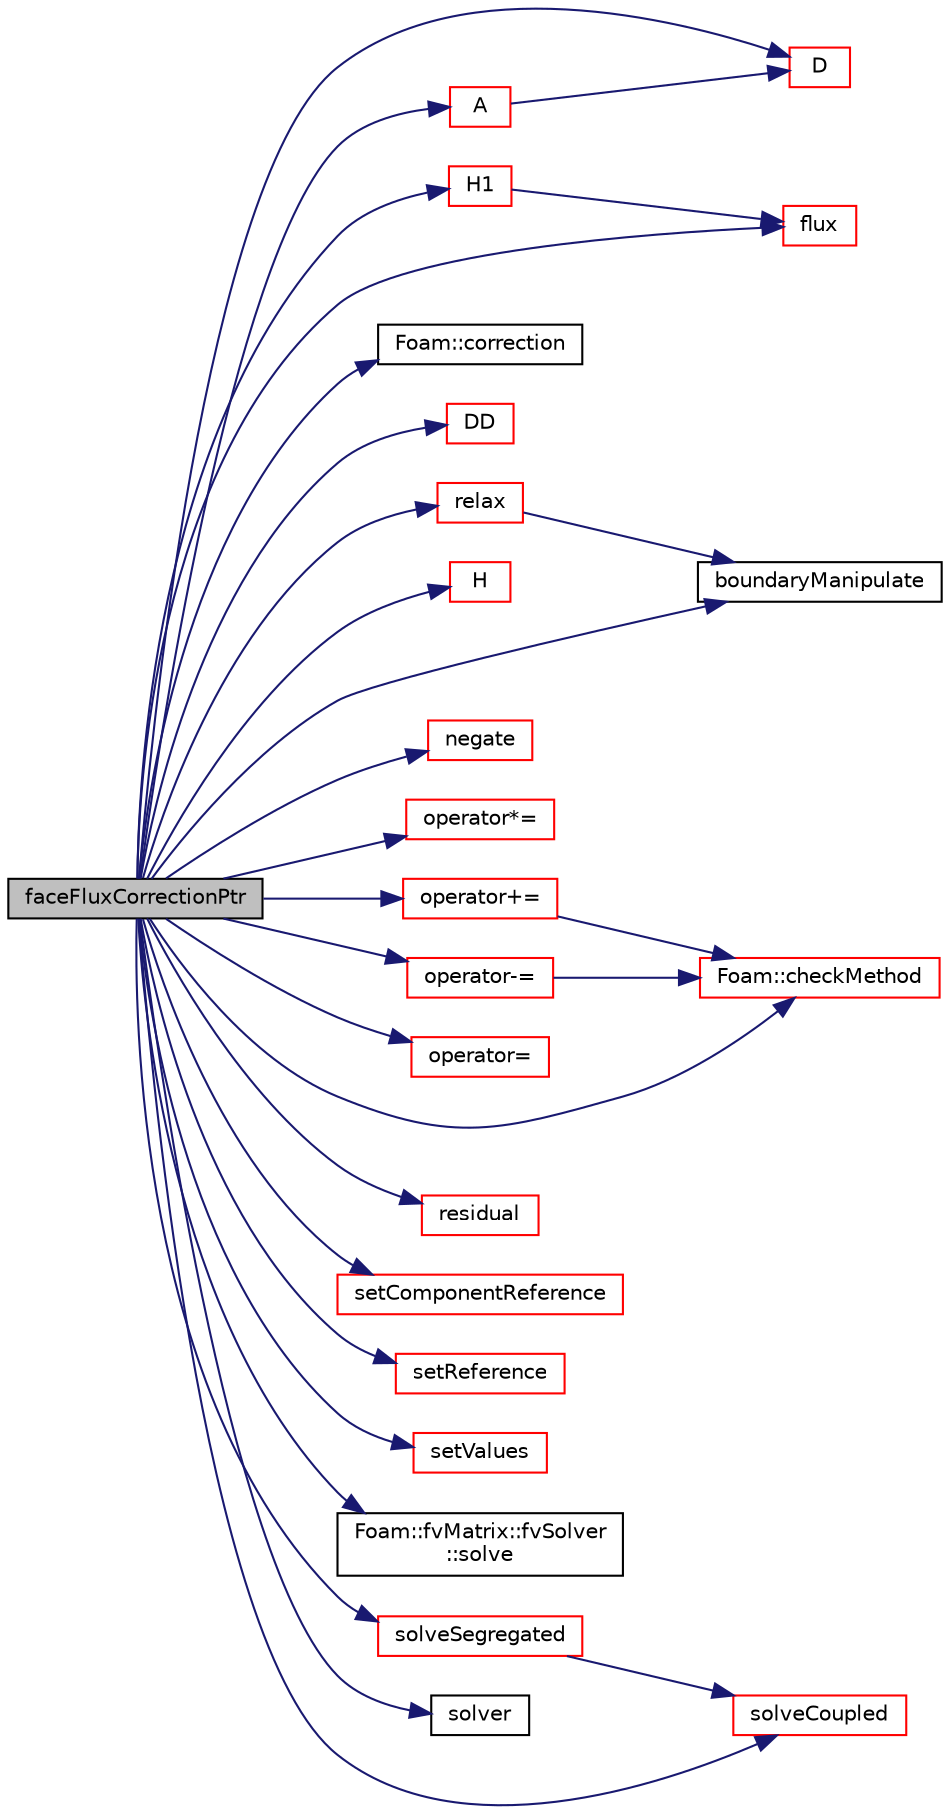 digraph "faceFluxCorrectionPtr"
{
  bgcolor="transparent";
  edge [fontname="Helvetica",fontsize="10",labelfontname="Helvetica",labelfontsize="10"];
  node [fontname="Helvetica",fontsize="10",shape=record];
  rankdir="LR";
  Node1 [label="faceFluxCorrectionPtr",height=0.2,width=0.4,color="black", fillcolor="grey75", style="filled", fontcolor="black"];
  Node1 -> Node2 [color="midnightblue",fontsize="10",style="solid",fontname="Helvetica"];
  Node2 [label="A",height=0.2,width=0.4,color="red",URL="$a00891.html#acb48c770cccad36df7cc8e0b81356294",tooltip="Return the central coefficient. "];
  Node2 -> Node3 [color="midnightblue",fontsize="10",style="solid",fontname="Helvetica"];
  Node3 [label="D",height=0.2,width=0.4,color="red",URL="$a00891.html#a7a81d5d6b991b817dd4dc96b498aa5c0",tooltip="Return the matrix scalar diagonal. "];
  Node1 -> Node4 [color="midnightblue",fontsize="10",style="solid",fontname="Helvetica"];
  Node4 [label="boundaryManipulate",height=0.2,width=0.4,color="black",URL="$a00891.html#aa109587fa73dc11170ac6777766c4953",tooltip="Manipulate based on a boundary field. "];
  Node1 -> Node5 [color="midnightblue",fontsize="10",style="solid",fontname="Helvetica"];
  Node5 [label="Foam::checkMethod",height=0.2,width=0.4,color="red",URL="$a10936.html#a656fbda275eb1aaf53a9b1df97a5743c"];
  Node1 -> Node6 [color="midnightblue",fontsize="10",style="solid",fontname="Helvetica"];
  Node6 [label="Foam::correction",height=0.2,width=0.4,color="black",URL="$a10936.html#aa5166e83cc970d681cdb0246482047e8",tooltip="Return the correction form of the given matrix. "];
  Node1 -> Node3 [color="midnightblue",fontsize="10",style="solid",fontname="Helvetica"];
  Node1 -> Node7 [color="midnightblue",fontsize="10",style="solid",fontname="Helvetica"];
  Node7 [label="DD",height=0.2,width=0.4,color="red",URL="$a00891.html#a66380f6490cbf166be39cad0d992a8eb",tooltip="Return the matrix Type diagonal. "];
  Node1 -> Node8 [color="midnightblue",fontsize="10",style="solid",fontname="Helvetica"];
  Node8 [label="flux",height=0.2,width=0.4,color="red",URL="$a00891.html#a5e4227643f4fd605147b872caf525f1f",tooltip="Return the face-flux field from the matrix. "];
  Node1 -> Node9 [color="midnightblue",fontsize="10",style="solid",fontname="Helvetica"];
  Node9 [label="H",height=0.2,width=0.4,color="red",URL="$a00891.html#af73e8138ebff34f6f35deff774acc485",tooltip="Return the H operation source. "];
  Node1 -> Node10 [color="midnightblue",fontsize="10",style="solid",fontname="Helvetica"];
  Node10 [label="H1",height=0.2,width=0.4,color="red",URL="$a00891.html#ad973c8cad195e7174c90582555363352",tooltip="Return H(1) "];
  Node10 -> Node8 [color="midnightblue",fontsize="10",style="solid",fontname="Helvetica"];
  Node1 -> Node11 [color="midnightblue",fontsize="10",style="solid",fontname="Helvetica"];
  Node11 [label="negate",height=0.2,width=0.4,color="red",URL="$a00891.html#abcdb1512395327f8236a4f4a4d4ff648"];
  Node1 -> Node12 [color="midnightblue",fontsize="10",style="solid",fontname="Helvetica"];
  Node12 [label="operator*=",height=0.2,width=0.4,color="red",URL="$a00891.html#a39d4744d7a392510143693aee52e52c8"];
  Node1 -> Node13 [color="midnightblue",fontsize="10",style="solid",fontname="Helvetica"];
  Node13 [label="operator+=",height=0.2,width=0.4,color="red",URL="$a00891.html#a3b35570cf4d5c9f6922532e61ce4cdd4"];
  Node13 -> Node5 [color="midnightblue",fontsize="10",style="solid",fontname="Helvetica"];
  Node1 -> Node14 [color="midnightblue",fontsize="10",style="solid",fontname="Helvetica"];
  Node14 [label="operator-=",height=0.2,width=0.4,color="red",URL="$a00891.html#a02b5ab6b6deba7735837707b7fe71638"];
  Node14 -> Node5 [color="midnightblue",fontsize="10",style="solid",fontname="Helvetica"];
  Node1 -> Node15 [color="midnightblue",fontsize="10",style="solid",fontname="Helvetica"];
  Node15 [label="operator=",height=0.2,width=0.4,color="red",URL="$a00891.html#ae6ca9ff0212e4adaa25f414039f9ac24"];
  Node1 -> Node16 [color="midnightblue",fontsize="10",style="solid",fontname="Helvetica"];
  Node16 [label="relax",height=0.2,width=0.4,color="red",URL="$a00891.html#a2e99dfee2405fb3fc8f2b4692cb3ecaa",tooltip="Relax matrix (for steady-state solution). "];
  Node16 -> Node4 [color="midnightblue",fontsize="10",style="solid",fontname="Helvetica"];
  Node1 -> Node17 [color="midnightblue",fontsize="10",style="solid",fontname="Helvetica"];
  Node17 [label="residual",height=0.2,width=0.4,color="red",URL="$a00891.html#a4a74ee25a4d4e355df76ce3081cacc41",tooltip="Return the matrix residual. "];
  Node1 -> Node18 [color="midnightblue",fontsize="10",style="solid",fontname="Helvetica"];
  Node18 [label="setComponentReference",height=0.2,width=0.4,color="red",URL="$a00891.html#a98221dfccd28360ab97b358fdddde083",tooltip="Set reference level for a component of the solution. "];
  Node1 -> Node19 [color="midnightblue",fontsize="10",style="solid",fontname="Helvetica"];
  Node19 [label="setReference",height=0.2,width=0.4,color="red",URL="$a00891.html#a954c04bea3c4c0220047c21ca5e38763",tooltip="Set reference level for solution. "];
  Node1 -> Node20 [color="midnightblue",fontsize="10",style="solid",fontname="Helvetica"];
  Node20 [label="setValues",height=0.2,width=0.4,color="red",URL="$a00891.html#af485ea1c60422a3ac6a6b05660da9bc2",tooltip="Set solution in given cells to the specified values. "];
  Node1 -> Node21 [color="midnightblue",fontsize="10",style="solid",fontname="Helvetica"];
  Node21 [label="Foam::fvMatrix::fvSolver\l::solve",height=0.2,width=0.4,color="black",URL="$a00909.html#a30785cf2e39d95d00a9f64fcdf0e3cfe",tooltip="Solve returning the solution statistics. "];
  Node1 -> Node22 [color="midnightblue",fontsize="10",style="solid",fontname="Helvetica"];
  Node22 [label="solveCoupled",height=0.2,width=0.4,color="red",URL="$a00891.html#ab36072dfe5324780d08a7e030c52be5e",tooltip="Solve coupled returning the solution statistics. "];
  Node1 -> Node23 [color="midnightblue",fontsize="10",style="solid",fontname="Helvetica"];
  Node23 [label="solver",height=0.2,width=0.4,color="black",URL="$a00891.html#a05f491f6dce6a9144c29cb450564d9aa",tooltip="Construct and return the solver. "];
  Node1 -> Node24 [color="midnightblue",fontsize="10",style="solid",fontname="Helvetica"];
  Node24 [label="solveSegregated",height=0.2,width=0.4,color="red",URL="$a00891.html#ac81931f1f6bf41327f87ae877d370449",tooltip="Solve segregated returning the solution statistics. "];
  Node24 -> Node22 [color="midnightblue",fontsize="10",style="solid",fontname="Helvetica"];
}
